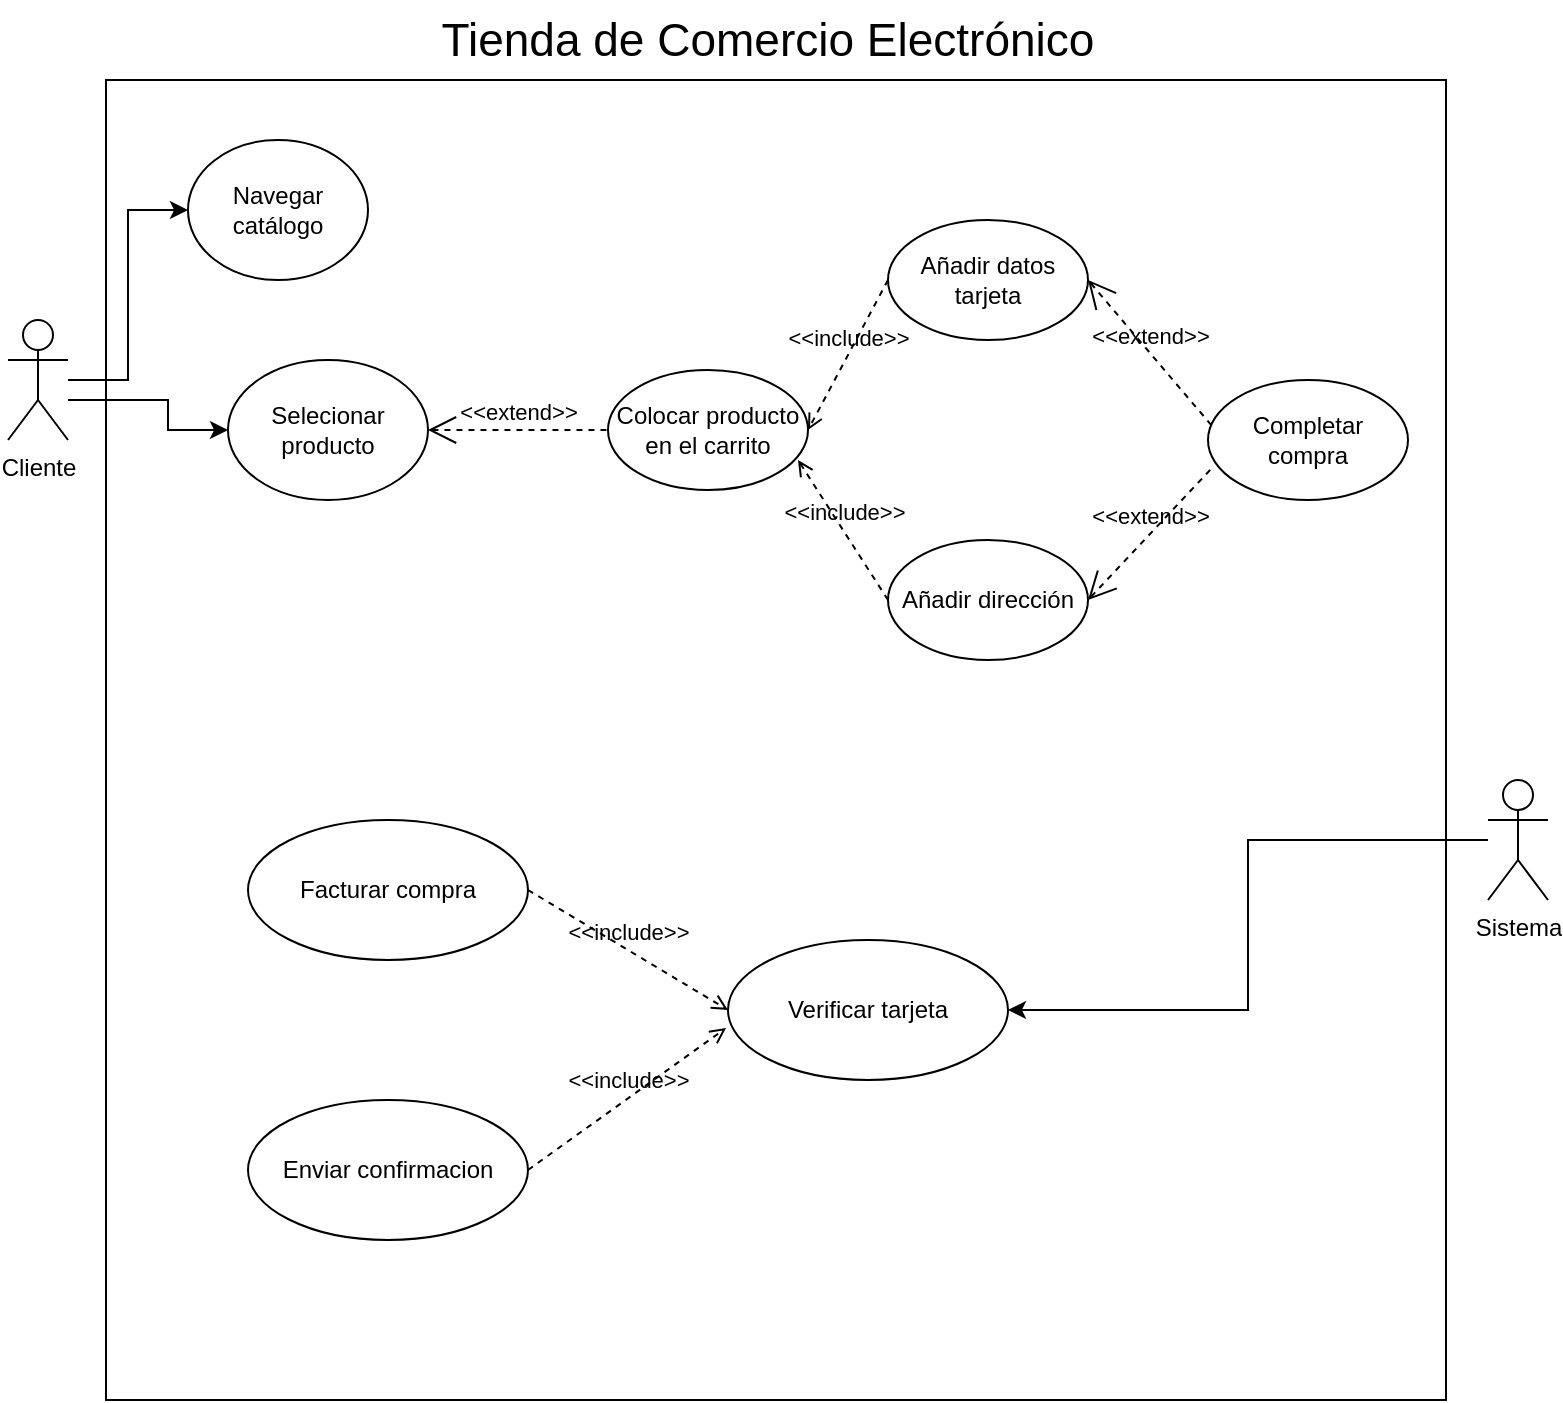 <mxfile version="24.7.16">
  <diagram name="Página-1" id="dISeHqcsTVuedCnhB9sw">
    <mxGraphModel dx="1393" dy="796" grid="1" gridSize="10" guides="1" tooltips="1" connect="1" arrows="1" fold="1" page="1" pageScale="1" pageWidth="827" pageHeight="1169" math="0" shadow="0">
      <root>
        <mxCell id="0" />
        <mxCell id="1" parent="0" />
        <mxCell id="BZswRX1PH6_UgO-_CNhz-15" value="" style="shape=rect;html=1;verticalAlign=top;fontStyle=1;whiteSpace=wrap;align=center;" vertex="1" parent="1">
          <mxGeometry x="79" y="210" width="670" height="660" as="geometry" />
        </mxCell>
        <mxCell id="2kduEoyYkDO5HEiw0zfD-19" style="edgeStyle=orthogonalEdgeStyle;rounded=0;orthogonalLoop=1;jettySize=auto;html=1;entryX=0;entryY=0.5;entryDx=0;entryDy=0;" parent="1" source="2kduEoyYkDO5HEiw0zfD-1" target="2kduEoyYkDO5HEiw0zfD-3" edge="1">
          <mxGeometry relative="1" as="geometry">
            <Array as="points">
              <mxPoint x="90" y="360" />
              <mxPoint x="90" y="275" />
            </Array>
          </mxGeometry>
        </mxCell>
        <mxCell id="BZswRX1PH6_UgO-_CNhz-1" style="edgeStyle=orthogonalEdgeStyle;rounded=0;orthogonalLoop=1;jettySize=auto;html=1;entryX=0;entryY=0.5;entryDx=0;entryDy=0;" edge="1" parent="1" source="2kduEoyYkDO5HEiw0zfD-1" target="2kduEoyYkDO5HEiw0zfD-16">
          <mxGeometry relative="1" as="geometry">
            <Array as="points">
              <mxPoint x="110" y="370" />
              <mxPoint x="110" y="385" />
            </Array>
          </mxGeometry>
        </mxCell>
        <mxCell id="2kduEoyYkDO5HEiw0zfD-1" value="&lt;div&gt;Cliente&lt;/div&gt;" style="shape=umlActor;verticalLabelPosition=bottom;verticalAlign=top;html=1;outlineConnect=0;" parent="1" vertex="1">
          <mxGeometry x="30" y="330" width="30" height="60" as="geometry" />
        </mxCell>
        <mxCell id="2kduEoyYkDO5HEiw0zfD-3" value="Navegar catálogo" style="ellipse;whiteSpace=wrap;html=1;" parent="1" vertex="1">
          <mxGeometry x="120" y="240" width="90" height="70" as="geometry" />
        </mxCell>
        <mxCell id="BZswRX1PH6_UgO-_CNhz-14" style="edgeStyle=orthogonalEdgeStyle;rounded=0;orthogonalLoop=1;jettySize=auto;html=1;entryX=1;entryY=0.5;entryDx=0;entryDy=0;" edge="1" parent="1" source="2kduEoyYkDO5HEiw0zfD-5" target="2kduEoyYkDO5HEiw0zfD-7">
          <mxGeometry relative="1" as="geometry" />
        </mxCell>
        <mxCell id="2kduEoyYkDO5HEiw0zfD-5" value="&lt;div&gt;Sistema&lt;/div&gt;" style="shape=umlActor;html=1;verticalLabelPosition=bottom;verticalAlign=top;align=center;" parent="1" vertex="1">
          <mxGeometry x="770" y="560" width="30" height="60" as="geometry" />
        </mxCell>
        <mxCell id="2kduEoyYkDO5HEiw0zfD-7" value="Verificar tarjeta" style="ellipse;whiteSpace=wrap;html=1;" parent="1" vertex="1">
          <mxGeometry x="390" y="640" width="140" height="70" as="geometry" />
        </mxCell>
        <mxCell id="2kduEoyYkDO5HEiw0zfD-8" value="Facturar compra" style="ellipse;whiteSpace=wrap;html=1;" parent="1" vertex="1">
          <mxGeometry x="150" y="580" width="140" height="70" as="geometry" />
        </mxCell>
        <mxCell id="2kduEoyYkDO5HEiw0zfD-9" value="Enviar confirmacion" style="ellipse;whiteSpace=wrap;html=1;" parent="1" vertex="1">
          <mxGeometry x="150" y="720" width="140" height="70" as="geometry" />
        </mxCell>
        <mxCell id="2kduEoyYkDO5HEiw0zfD-16" value="Selecionar producto" style="ellipse;whiteSpace=wrap;html=1;" parent="1" vertex="1">
          <mxGeometry x="140" y="350" width="100" height="70" as="geometry" />
        </mxCell>
        <mxCell id="BZswRX1PH6_UgO-_CNhz-2" value="Colocar producto en el carrito" style="ellipse;whiteSpace=wrap;html=1;" vertex="1" parent="1">
          <mxGeometry x="330" y="355" width="100" height="60" as="geometry" />
        </mxCell>
        <mxCell id="BZswRX1PH6_UgO-_CNhz-3" value="&amp;lt;&amp;lt;extend&amp;gt;&amp;gt;" style="edgeStyle=none;html=1;startArrow=open;endArrow=none;startSize=12;verticalAlign=bottom;dashed=1;labelBackgroundColor=none;rounded=0;exitX=1;exitY=0.5;exitDx=0;exitDy=0;entryX=0;entryY=0.5;entryDx=0;entryDy=0;" edge="1" parent="1" source="2kduEoyYkDO5HEiw0zfD-16" target="BZswRX1PH6_UgO-_CNhz-2">
          <mxGeometry width="160" relative="1" as="geometry">
            <mxPoint x="290" y="500" as="sourcePoint" />
            <mxPoint x="450" y="500" as="targetPoint" />
          </mxGeometry>
        </mxCell>
        <mxCell id="BZswRX1PH6_UgO-_CNhz-4" value="Añadir dirección" style="ellipse;whiteSpace=wrap;html=1;" vertex="1" parent="1">
          <mxGeometry x="470" y="440" width="100" height="60" as="geometry" />
        </mxCell>
        <mxCell id="BZswRX1PH6_UgO-_CNhz-5" value="Añadir datos tarjeta" style="ellipse;whiteSpace=wrap;html=1;" vertex="1" parent="1">
          <mxGeometry x="470" y="280" width="100" height="60" as="geometry" />
        </mxCell>
        <mxCell id="BZswRX1PH6_UgO-_CNhz-7" value="Completar compra" style="ellipse;whiteSpace=wrap;html=1;" vertex="1" parent="1">
          <mxGeometry x="630" y="360" width="100" height="60" as="geometry" />
        </mxCell>
        <mxCell id="BZswRX1PH6_UgO-_CNhz-8" value="&amp;lt;&amp;lt;include&amp;gt;&amp;gt;" style="edgeStyle=none;html=1;endArrow=open;verticalAlign=bottom;dashed=1;labelBackgroundColor=none;rounded=0;entryX=1;entryY=0.5;entryDx=0;entryDy=0;exitX=0;exitY=0.5;exitDx=0;exitDy=0;" edge="1" parent="1" source="BZswRX1PH6_UgO-_CNhz-5" target="BZswRX1PH6_UgO-_CNhz-2">
          <mxGeometry width="160" relative="1" as="geometry">
            <mxPoint x="170" y="480" as="sourcePoint" />
            <mxPoint x="330" y="480" as="targetPoint" />
          </mxGeometry>
        </mxCell>
        <mxCell id="BZswRX1PH6_UgO-_CNhz-9" value="&amp;lt;&amp;lt;include&amp;gt;&amp;gt;" style="edgeStyle=none;html=1;endArrow=open;verticalAlign=bottom;dashed=1;labelBackgroundColor=none;rounded=0;entryX=0.95;entryY=0.75;entryDx=0;entryDy=0;entryPerimeter=0;exitX=0;exitY=0.5;exitDx=0;exitDy=0;" edge="1" parent="1" source="BZswRX1PH6_UgO-_CNhz-4" target="BZswRX1PH6_UgO-_CNhz-2">
          <mxGeometry width="160" relative="1" as="geometry">
            <mxPoint x="170" y="500" as="sourcePoint" />
            <mxPoint x="330" y="500" as="targetPoint" />
          </mxGeometry>
        </mxCell>
        <mxCell id="BZswRX1PH6_UgO-_CNhz-10" value="&amp;lt;&amp;lt;extend&amp;gt;&amp;gt;" style="edgeStyle=none;html=1;startArrow=open;endArrow=none;startSize=12;verticalAlign=bottom;dashed=1;labelBackgroundColor=none;rounded=0;exitX=1;exitY=0.5;exitDx=0;exitDy=0;entryX=0.02;entryY=0.383;entryDx=0;entryDy=0;entryPerimeter=0;" edge="1" parent="1" source="BZswRX1PH6_UgO-_CNhz-5" target="BZswRX1PH6_UgO-_CNhz-7">
          <mxGeometry width="160" relative="1" as="geometry">
            <mxPoint x="60" y="530" as="sourcePoint" />
            <mxPoint x="220" y="530" as="targetPoint" />
          </mxGeometry>
        </mxCell>
        <mxCell id="BZswRX1PH6_UgO-_CNhz-11" value="&amp;lt;&amp;lt;extend&amp;gt;&amp;gt;" style="edgeStyle=none;html=1;startArrow=open;endArrow=none;startSize=12;verticalAlign=bottom;dashed=1;labelBackgroundColor=none;rounded=0;exitX=1;exitY=0.5;exitDx=0;exitDy=0;entryX=0.02;entryY=0.733;entryDx=0;entryDy=0;entryPerimeter=0;" edge="1" parent="1" source="BZswRX1PH6_UgO-_CNhz-4" target="BZswRX1PH6_UgO-_CNhz-7">
          <mxGeometry width="160" relative="1" as="geometry">
            <mxPoint x="70" y="580" as="sourcePoint" />
            <mxPoint x="230" y="580" as="targetPoint" />
          </mxGeometry>
        </mxCell>
        <mxCell id="BZswRX1PH6_UgO-_CNhz-12" value="&amp;lt;&amp;lt;include&amp;gt;&amp;gt;" style="edgeStyle=none;html=1;endArrow=open;verticalAlign=bottom;dashed=1;labelBackgroundColor=none;rounded=0;exitX=1;exitY=0.5;exitDx=0;exitDy=0;entryX=-0.007;entryY=0.629;entryDx=0;entryDy=0;entryPerimeter=0;" edge="1" parent="1" source="2kduEoyYkDO5HEiw0zfD-9" target="2kduEoyYkDO5HEiw0zfD-7">
          <mxGeometry width="160" relative="1" as="geometry">
            <mxPoint x="90" y="560" as="sourcePoint" />
            <mxPoint x="250" y="560" as="targetPoint" />
          </mxGeometry>
        </mxCell>
        <mxCell id="BZswRX1PH6_UgO-_CNhz-13" value="&amp;lt;&amp;lt;include&amp;gt;&amp;gt;" style="edgeStyle=none;html=1;endArrow=open;verticalAlign=bottom;dashed=1;labelBackgroundColor=none;rounded=0;exitX=1;exitY=0.5;exitDx=0;exitDy=0;entryX=0;entryY=0.5;entryDx=0;entryDy=0;" edge="1" parent="1" source="2kduEoyYkDO5HEiw0zfD-8" target="2kduEoyYkDO5HEiw0zfD-7">
          <mxGeometry width="160" relative="1" as="geometry">
            <mxPoint x="90" y="500" as="sourcePoint" />
            <mxPoint x="250" y="500" as="targetPoint" />
          </mxGeometry>
        </mxCell>
        <mxCell id="BZswRX1PH6_UgO-_CNhz-16" value="&lt;font style=&quot;font-size: 23px;&quot;&gt;Tienda de Comercio Electrónico&lt;/font&gt;" style="text;html=1;align=center;verticalAlign=middle;whiteSpace=wrap;rounded=0;" vertex="1" parent="1">
          <mxGeometry x="210" y="170" width="400" height="40" as="geometry" />
        </mxCell>
      </root>
    </mxGraphModel>
  </diagram>
</mxfile>
